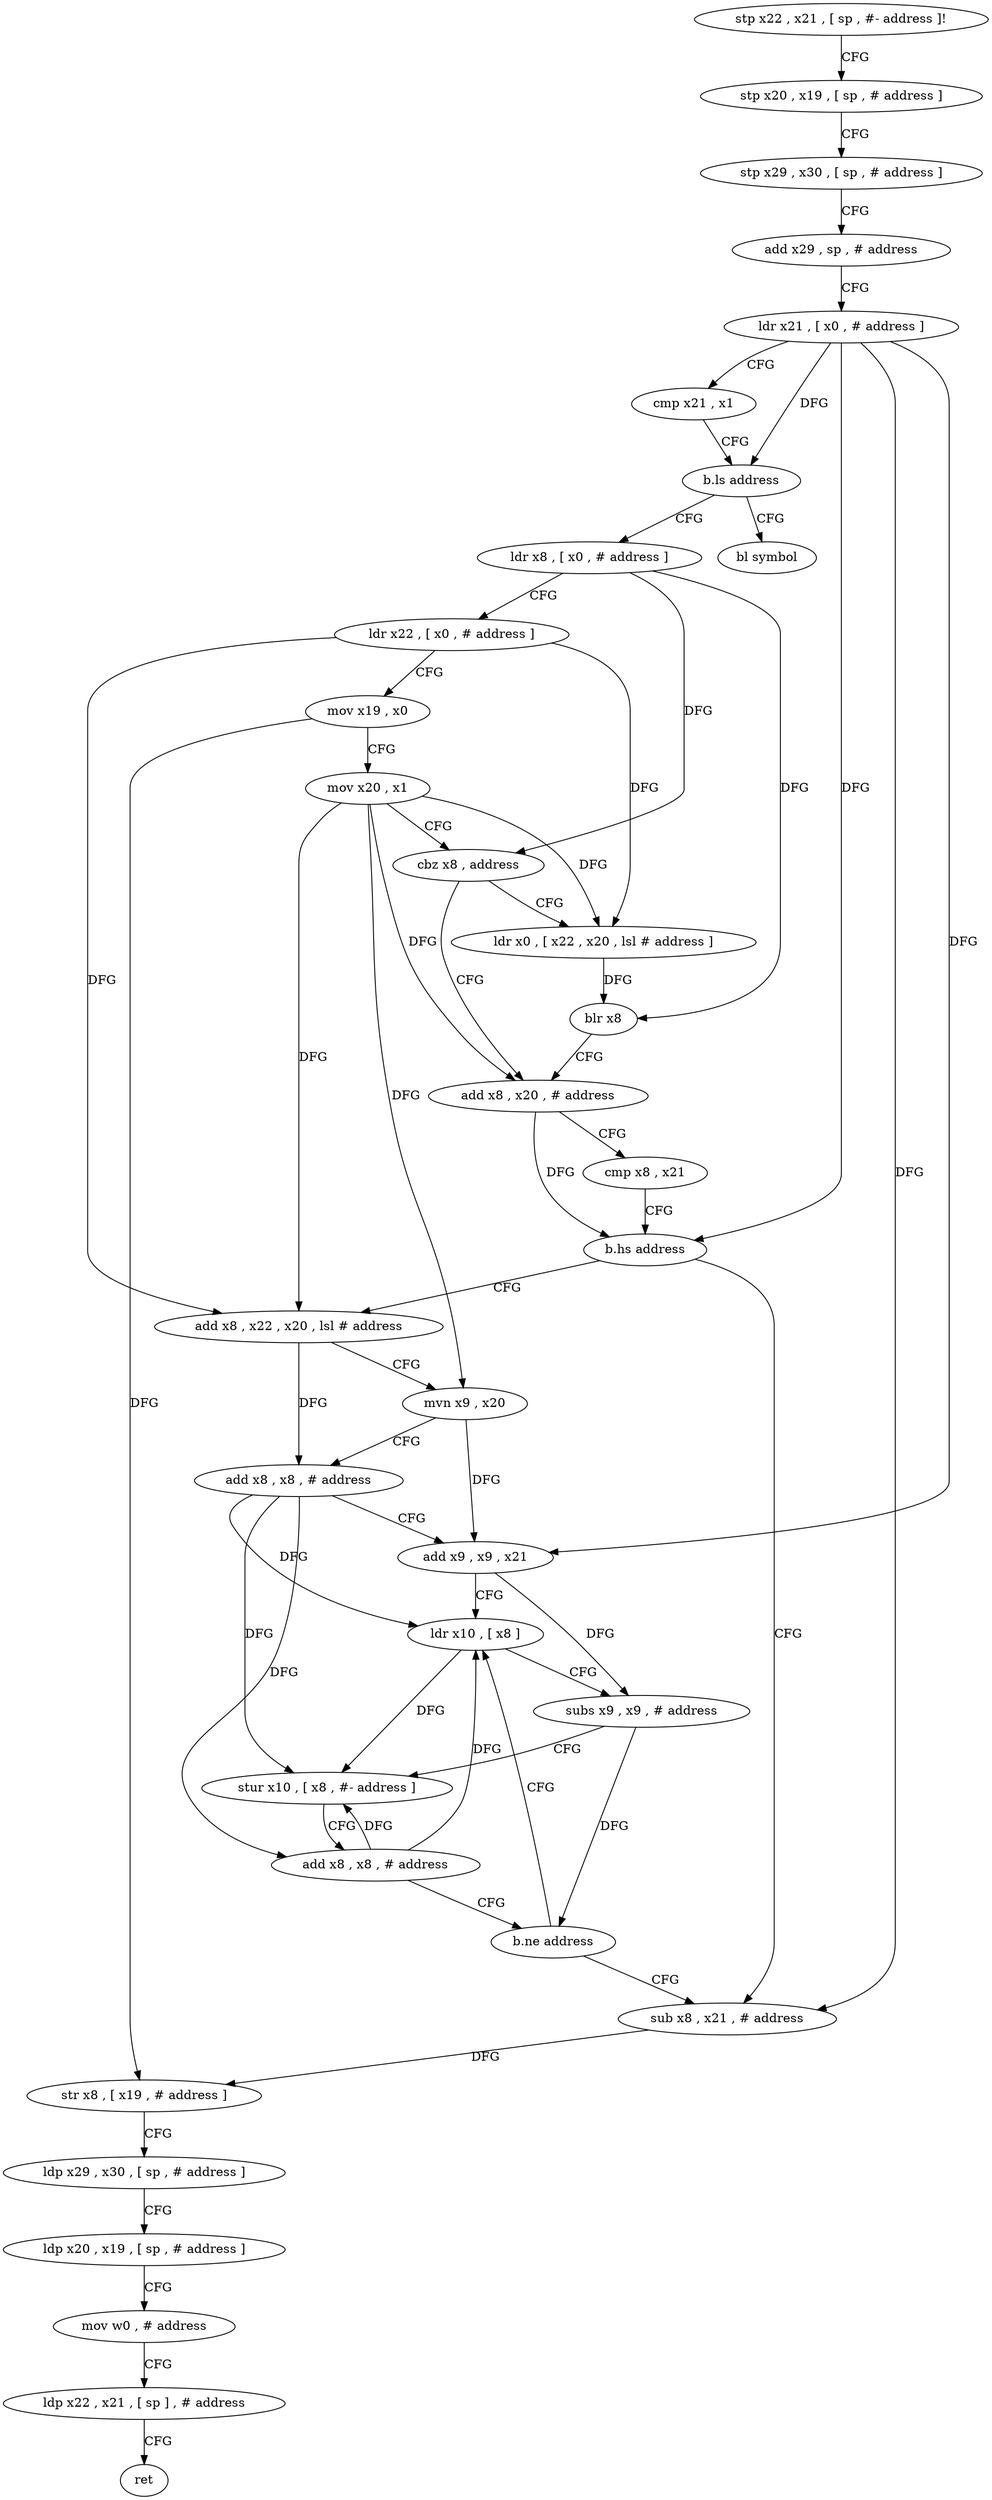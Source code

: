 digraph "func" {
"140224" [label = "stp x22 , x21 , [ sp , #- address ]!" ]
"140228" [label = "stp x20 , x19 , [ sp , # address ]" ]
"140232" [label = "stp x29 , x30 , [ sp , # address ]" ]
"140236" [label = "add x29 , sp , # address" ]
"140240" [label = "ldr x21 , [ x0 , # address ]" ]
"140244" [label = "cmp x21 , x1" ]
"140248" [label = "b.ls address" ]
"140356" [label = "bl symbol" ]
"140252" [label = "ldr x8 , [ x0 , # address ]" ]
"140256" [label = "ldr x22 , [ x0 , # address ]" ]
"140260" [label = "mov x19 , x0" ]
"140264" [label = "mov x20 , x1" ]
"140268" [label = "cbz x8 , address" ]
"140280" [label = "add x8 , x20 , # address" ]
"140272" [label = "ldr x0 , [ x22 , x20 , lsl # address ]" ]
"140284" [label = "cmp x8 , x21" ]
"140288" [label = "b.hs address" ]
"140328" [label = "sub x8 , x21 , # address" ]
"140292" [label = "add x8 , x22 , x20 , lsl # address" ]
"140276" [label = "blr x8" ]
"140332" [label = "str x8 , [ x19 , # address ]" ]
"140336" [label = "ldp x29 , x30 , [ sp , # address ]" ]
"140340" [label = "ldp x20 , x19 , [ sp , # address ]" ]
"140344" [label = "mov w0 , # address" ]
"140348" [label = "ldp x22 , x21 , [ sp ] , # address" ]
"140352" [label = "ret" ]
"140296" [label = "mvn x9 , x20" ]
"140300" [label = "add x8 , x8 , # address" ]
"140304" [label = "add x9 , x9 , x21" ]
"140308" [label = "ldr x10 , [ x8 ]" ]
"140312" [label = "subs x9 , x9 , # address" ]
"140316" [label = "stur x10 , [ x8 , #- address ]" ]
"140320" [label = "add x8 , x8 , # address" ]
"140324" [label = "b.ne address" ]
"140224" -> "140228" [ label = "CFG" ]
"140228" -> "140232" [ label = "CFG" ]
"140232" -> "140236" [ label = "CFG" ]
"140236" -> "140240" [ label = "CFG" ]
"140240" -> "140244" [ label = "CFG" ]
"140240" -> "140248" [ label = "DFG" ]
"140240" -> "140288" [ label = "DFG" ]
"140240" -> "140328" [ label = "DFG" ]
"140240" -> "140304" [ label = "DFG" ]
"140244" -> "140248" [ label = "CFG" ]
"140248" -> "140356" [ label = "CFG" ]
"140248" -> "140252" [ label = "CFG" ]
"140252" -> "140256" [ label = "CFG" ]
"140252" -> "140268" [ label = "DFG" ]
"140252" -> "140276" [ label = "DFG" ]
"140256" -> "140260" [ label = "CFG" ]
"140256" -> "140272" [ label = "DFG" ]
"140256" -> "140292" [ label = "DFG" ]
"140260" -> "140264" [ label = "CFG" ]
"140260" -> "140332" [ label = "DFG" ]
"140264" -> "140268" [ label = "CFG" ]
"140264" -> "140280" [ label = "DFG" ]
"140264" -> "140272" [ label = "DFG" ]
"140264" -> "140292" [ label = "DFG" ]
"140264" -> "140296" [ label = "DFG" ]
"140268" -> "140280" [ label = "CFG" ]
"140268" -> "140272" [ label = "CFG" ]
"140280" -> "140284" [ label = "CFG" ]
"140280" -> "140288" [ label = "DFG" ]
"140272" -> "140276" [ label = "DFG" ]
"140284" -> "140288" [ label = "CFG" ]
"140288" -> "140328" [ label = "CFG" ]
"140288" -> "140292" [ label = "CFG" ]
"140328" -> "140332" [ label = "DFG" ]
"140292" -> "140296" [ label = "CFG" ]
"140292" -> "140300" [ label = "DFG" ]
"140276" -> "140280" [ label = "CFG" ]
"140332" -> "140336" [ label = "CFG" ]
"140336" -> "140340" [ label = "CFG" ]
"140340" -> "140344" [ label = "CFG" ]
"140344" -> "140348" [ label = "CFG" ]
"140348" -> "140352" [ label = "CFG" ]
"140296" -> "140300" [ label = "CFG" ]
"140296" -> "140304" [ label = "DFG" ]
"140300" -> "140304" [ label = "CFG" ]
"140300" -> "140308" [ label = "DFG" ]
"140300" -> "140316" [ label = "DFG" ]
"140300" -> "140320" [ label = "DFG" ]
"140304" -> "140308" [ label = "CFG" ]
"140304" -> "140312" [ label = "DFG" ]
"140308" -> "140312" [ label = "CFG" ]
"140308" -> "140316" [ label = "DFG" ]
"140312" -> "140316" [ label = "CFG" ]
"140312" -> "140324" [ label = "DFG" ]
"140316" -> "140320" [ label = "CFG" ]
"140320" -> "140324" [ label = "CFG" ]
"140320" -> "140308" [ label = "DFG" ]
"140320" -> "140316" [ label = "DFG" ]
"140324" -> "140308" [ label = "CFG" ]
"140324" -> "140328" [ label = "CFG" ]
}
